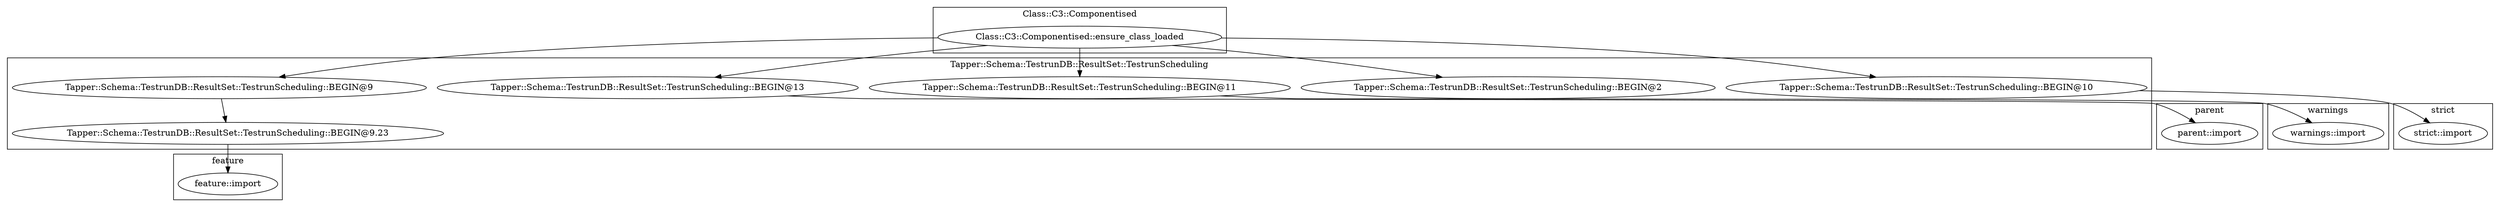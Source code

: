 digraph {
graph [overlap=false]
subgraph cluster_feature {
	label="feature";
	"feature::import";
}
subgraph cluster_parent {
	label="parent";
	"parent::import";
}
subgraph cluster_Class_C3_Componentised {
	label="Class::C3::Componentised";
	"Class::C3::Componentised::ensure_class_loaded";
}
subgraph cluster_Tapper_Schema_TestrunDB_ResultSet_TestrunScheduling {
	label="Tapper::Schema::TestrunDB::ResultSet::TestrunScheduling";
	"Tapper::Schema::TestrunDB::ResultSet::TestrunScheduling::BEGIN@9";
	"Tapper::Schema::TestrunDB::ResultSet::TestrunScheduling::BEGIN@2";
	"Tapper::Schema::TestrunDB::ResultSet::TestrunScheduling::BEGIN@13";
	"Tapper::Schema::TestrunDB::ResultSet::TestrunScheduling::BEGIN@9.23";
	"Tapper::Schema::TestrunDB::ResultSet::TestrunScheduling::BEGIN@11";
	"Tapper::Schema::TestrunDB::ResultSet::TestrunScheduling::BEGIN@10";
}
subgraph cluster_warnings {
	label="warnings";
	"warnings::import";
}
subgraph cluster_strict {
	label="strict";
	"strict::import";
}
"Class::C3::Componentised::ensure_class_loaded" -> "Tapper::Schema::TestrunDB::ResultSet::TestrunScheduling::BEGIN@9";
"Tapper::Schema::TestrunDB::ResultSet::TestrunScheduling::BEGIN@9" -> "Tapper::Schema::TestrunDB::ResultSet::TestrunScheduling::BEGIN@9.23";
"Class::C3::Componentised::ensure_class_loaded" -> "Tapper::Schema::TestrunDB::ResultSet::TestrunScheduling::BEGIN@10";
"Class::C3::Componentised::ensure_class_loaded" -> "Tapper::Schema::TestrunDB::ResultSet::TestrunScheduling::BEGIN@11";
"Tapper::Schema::TestrunDB::ResultSet::TestrunScheduling::BEGIN@11" -> "warnings::import";
"Tapper::Schema::TestrunDB::ResultSet::TestrunScheduling::BEGIN@10" -> "strict::import";
"Class::C3::Componentised::ensure_class_loaded" -> "Tapper::Schema::TestrunDB::ResultSet::TestrunScheduling::BEGIN@2";
"Tapper::Schema::TestrunDB::ResultSet::TestrunScheduling::BEGIN@13" -> "parent::import";
"Class::C3::Componentised::ensure_class_loaded" -> "Tapper::Schema::TestrunDB::ResultSet::TestrunScheduling::BEGIN@13";
"Tapper::Schema::TestrunDB::ResultSet::TestrunScheduling::BEGIN@9.23" -> "feature::import";
}
